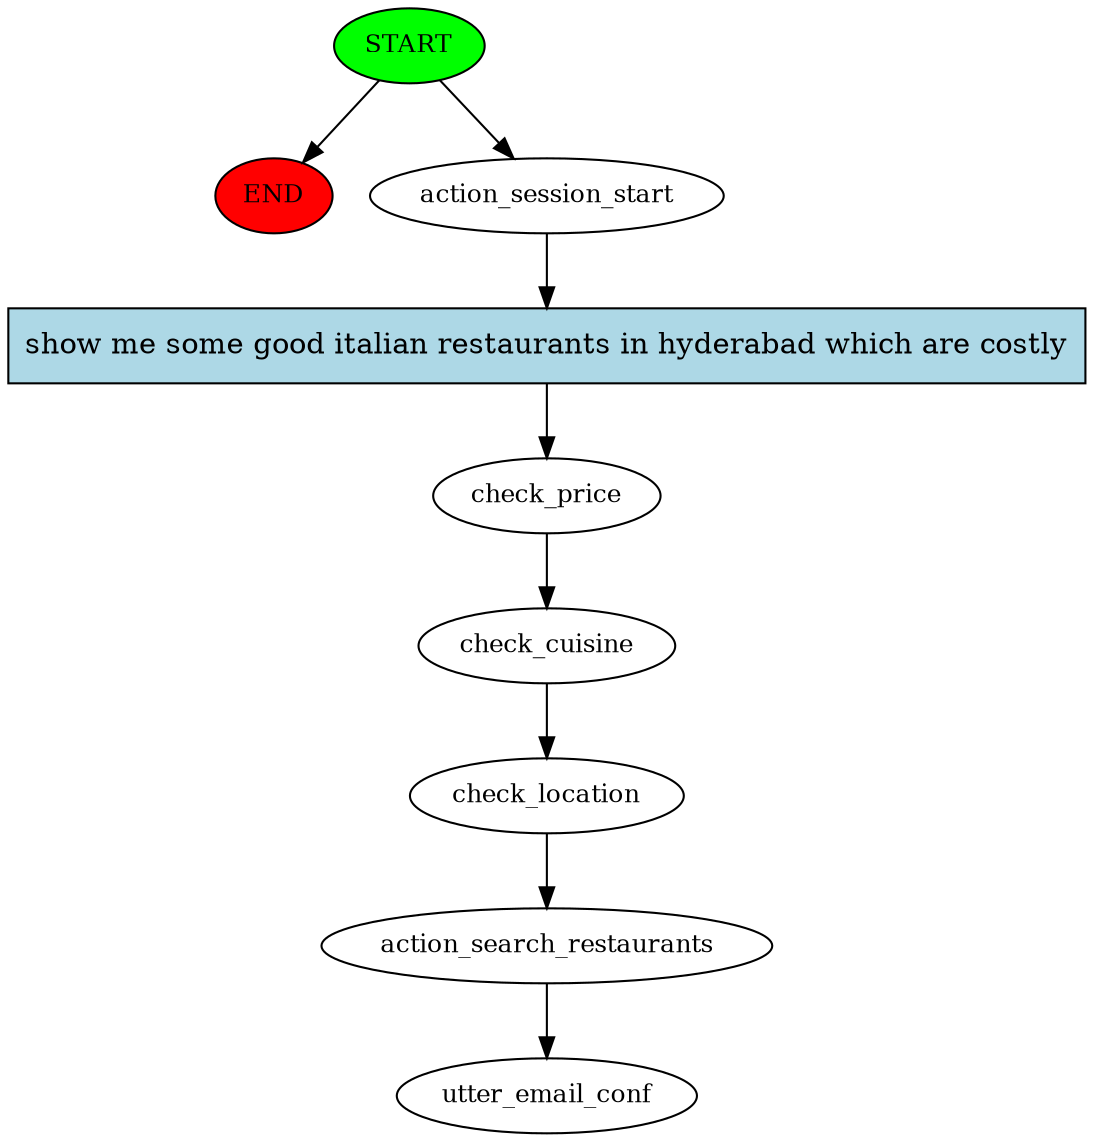digraph  {
0 [class="start active", fillcolor=green, fontsize=12, label=START, style=filled];
"-1" [class=end, fillcolor=red, fontsize=12, label=END, style=filled];
1 [class=active, fontsize=12, label=action_session_start];
2 [class=active, fontsize=12, label=check_price];
3 [class=active, fontsize=12, label=check_cuisine];
4 [class=active, fontsize=12, label=check_location];
5 [class=active, fontsize=12, label=action_search_restaurants];
6 [class="dashed active", fontsize=12, label=utter_email_conf];
7 [class="intent active", fillcolor=lightblue, label="show me some good italian restaurants in hyderabad which are costly", shape=rect, style=filled];
0 -> "-1"  [class="", key=NONE, label=""];
0 -> 1  [class=active, key=NONE, label=""];
1 -> 7  [class=active, key=0];
2 -> 3  [class=active, key=NONE, label=""];
3 -> 4  [class=active, key=NONE, label=""];
4 -> 5  [class=active, key=NONE, label=""];
5 -> 6  [class=active, key=NONE, label=""];
7 -> 2  [class=active, key=0];
}
